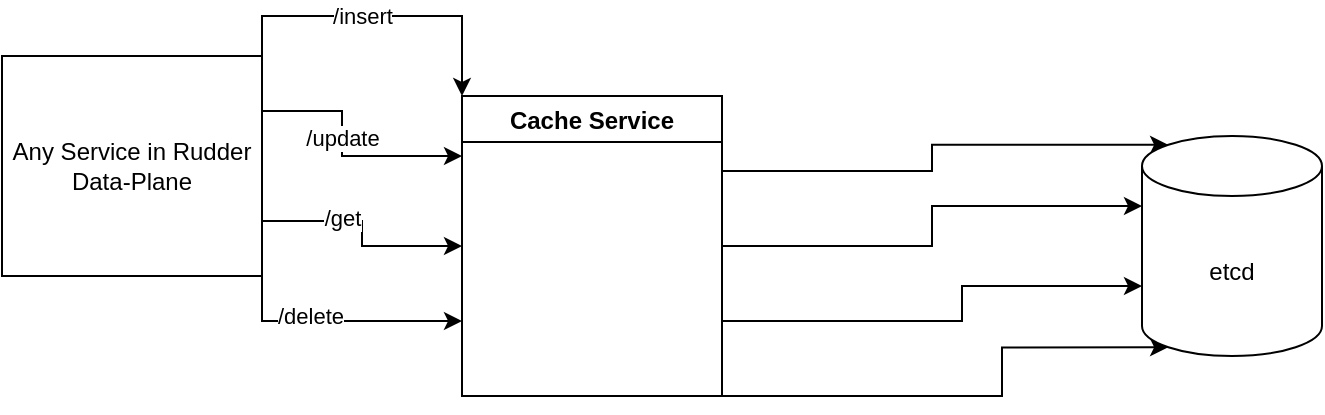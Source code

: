 <mxfile version="15.7.1" type="github"><diagram id="Jq9R2Us9S5pnBRBRoDys" name="Page-1"><mxGraphModel dx="1042" dy="570" grid="1" gridSize="10" guides="1" tooltips="1" connect="1" arrows="1" fold="1" page="1" pageScale="1" pageWidth="1169" pageHeight="827" math="0" shadow="0"><root><mxCell id="0"/><mxCell id="1" parent="0"/><mxCell id="1aiSIDfn7hlvjVz2-EbG-6" style="edgeStyle=orthogonalEdgeStyle;rounded=0;orthogonalLoop=1;jettySize=auto;html=1;exitX=1;exitY=0.25;exitDx=0;exitDy=0;entryX=0.145;entryY=0;entryDx=0;entryDy=4.35;entryPerimeter=0;" parent="1" source="1aiSIDfn7hlvjVz2-EbG-3" target="prPWT3HDHB5wlv5QPNx1-1" edge="1"><mxGeometry relative="1" as="geometry"><mxPoint x="630" y="180" as="targetPoint"/></mxGeometry></mxCell><mxCell id="1aiSIDfn7hlvjVz2-EbG-8" style="edgeStyle=orthogonalEdgeStyle;rounded=0;orthogonalLoop=1;jettySize=auto;html=1;exitX=1;exitY=0.75;exitDx=0;exitDy=0;entryX=0;entryY=0;entryDx=0;entryDy=75;entryPerimeter=0;" parent="1" source="1aiSIDfn7hlvjVz2-EbG-3" target="prPWT3HDHB5wlv5QPNx1-1" edge="1"><mxGeometry relative="1" as="geometry"><mxPoint x="630" y="280" as="targetPoint"/><Array as="points"><mxPoint x="600" y="293"/><mxPoint x="600" y="275"/></Array></mxGeometry></mxCell><mxCell id="1aiSIDfn7hlvjVz2-EbG-9" style="edgeStyle=orthogonalEdgeStyle;rounded=0;orthogonalLoop=1;jettySize=auto;html=1;exitX=1;exitY=0.5;exitDx=0;exitDy=0;entryX=0;entryY=0;entryDx=0;entryDy=35;entryPerimeter=0;" parent="1" source="1aiSIDfn7hlvjVz2-EbG-3" target="prPWT3HDHB5wlv5QPNx1-1" edge="1"><mxGeometry relative="1" as="geometry"><mxPoint x="630" y="230" as="targetPoint"/></mxGeometry></mxCell><mxCell id="1aiSIDfn7hlvjVz2-EbG-10" style="edgeStyle=orthogonalEdgeStyle;rounded=0;orthogonalLoop=1;jettySize=auto;html=1;entryX=0.145;entryY=1;entryDx=0;entryDy=-4.35;entryPerimeter=0;exitX=1;exitY=1;exitDx=0;exitDy=0;" parent="1" source="1aiSIDfn7hlvjVz2-EbG-3" target="prPWT3HDHB5wlv5QPNx1-1" edge="1"><mxGeometry relative="1" as="geometry"><Array as="points"><mxPoint x="620" y="330"/><mxPoint x="620" y="306"/></Array><mxPoint x="460" y="310" as="sourcePoint"/><mxPoint x="630" y="330" as="targetPoint"/></mxGeometry></mxCell><mxCell id="1aiSIDfn7hlvjVz2-EbG-3" value="Cache Service" style="swimlane;" parent="1" vertex="1"><mxGeometry x="350" y="180" width="130" height="150" as="geometry"/></mxCell><mxCell id="1aiSIDfn7hlvjVz2-EbG-12" style="edgeStyle=orthogonalEdgeStyle;rounded=0;orthogonalLoop=1;jettySize=auto;html=1;exitX=1;exitY=0;exitDx=0;exitDy=0;entryX=0;entryY=0;entryDx=0;entryDy=0;" parent="1" source="1aiSIDfn7hlvjVz2-EbG-11" target="1aiSIDfn7hlvjVz2-EbG-3" edge="1"><mxGeometry relative="1" as="geometry"/></mxCell><mxCell id="1aiSIDfn7hlvjVz2-EbG-16" value="/insert" style="edgeLabel;html=1;align=center;verticalAlign=middle;resizable=0;points=[];" parent="1aiSIDfn7hlvjVz2-EbG-12" vertex="1" connectable="0"><mxGeometry x="-0.35" y="4" relative="1" as="geometry"><mxPoint x="18" y="4" as="offset"/></mxGeometry></mxCell><mxCell id="1aiSIDfn7hlvjVz2-EbG-13" style="edgeStyle=orthogonalEdgeStyle;rounded=0;orthogonalLoop=1;jettySize=auto;html=1;exitX=1;exitY=0.25;exitDx=0;exitDy=0;" parent="1" source="1aiSIDfn7hlvjVz2-EbG-11" edge="1"><mxGeometry relative="1" as="geometry"><mxPoint x="350" y="210" as="targetPoint"/><Array as="points"><mxPoint x="290" y="188"/><mxPoint x="290" y="210"/></Array></mxGeometry></mxCell><mxCell id="1aiSIDfn7hlvjVz2-EbG-17" value="/update" style="edgeLabel;html=1;align=center;verticalAlign=middle;resizable=0;points=[];" parent="1aiSIDfn7hlvjVz2-EbG-13" vertex="1" connectable="0"><mxGeometry x="-0.706" relative="1" as="geometry"><mxPoint x="22" y="13" as="offset"/></mxGeometry></mxCell><mxCell id="1aiSIDfn7hlvjVz2-EbG-14" style="edgeStyle=orthogonalEdgeStyle;rounded=0;orthogonalLoop=1;jettySize=auto;html=1;exitX=1;exitY=0.75;exitDx=0;exitDy=0;entryX=0;entryY=0.5;entryDx=0;entryDy=0;" parent="1" source="1aiSIDfn7hlvjVz2-EbG-11" target="1aiSIDfn7hlvjVz2-EbG-3" edge="1"><mxGeometry relative="1" as="geometry"/></mxCell><mxCell id="1aiSIDfn7hlvjVz2-EbG-18" value="/get" style="edgeLabel;html=1;align=center;verticalAlign=middle;resizable=0;points=[];" parent="1aiSIDfn7hlvjVz2-EbG-14" vertex="1" connectable="0"><mxGeometry x="0.022" relative="1" as="geometry"><mxPoint x="-10" y="-9" as="offset"/></mxGeometry></mxCell><mxCell id="1aiSIDfn7hlvjVz2-EbG-15" style="edgeStyle=orthogonalEdgeStyle;rounded=0;orthogonalLoop=1;jettySize=auto;html=1;exitX=1;exitY=1;exitDx=0;exitDy=0;entryX=0;entryY=0.75;entryDx=0;entryDy=0;" parent="1" source="1aiSIDfn7hlvjVz2-EbG-11" target="1aiSIDfn7hlvjVz2-EbG-3" edge="1"><mxGeometry relative="1" as="geometry"/></mxCell><mxCell id="1aiSIDfn7hlvjVz2-EbG-19" value="/delete" style="edgeLabel;html=1;align=center;verticalAlign=middle;resizable=0;points=[];" parent="1aiSIDfn7hlvjVz2-EbG-15" vertex="1" connectable="0"><mxGeometry x="-0.246" y="3" relative="1" as="geometry"><mxPoint as="offset"/></mxGeometry></mxCell><mxCell id="1aiSIDfn7hlvjVz2-EbG-11" value="Any Service in Rudder Data-Plane" style="rounded=0;whiteSpace=wrap;html=1;" parent="1" vertex="1"><mxGeometry x="120" y="160" width="130" height="110" as="geometry"/></mxCell><mxCell id="prPWT3HDHB5wlv5QPNx1-1" value="etcd" style="shape=cylinder3;whiteSpace=wrap;html=1;boundedLbl=1;backgroundOutline=1;size=15;" vertex="1" parent="1"><mxGeometry x="690" y="200" width="90" height="110" as="geometry"/></mxCell></root></mxGraphModel></diagram></mxfile>